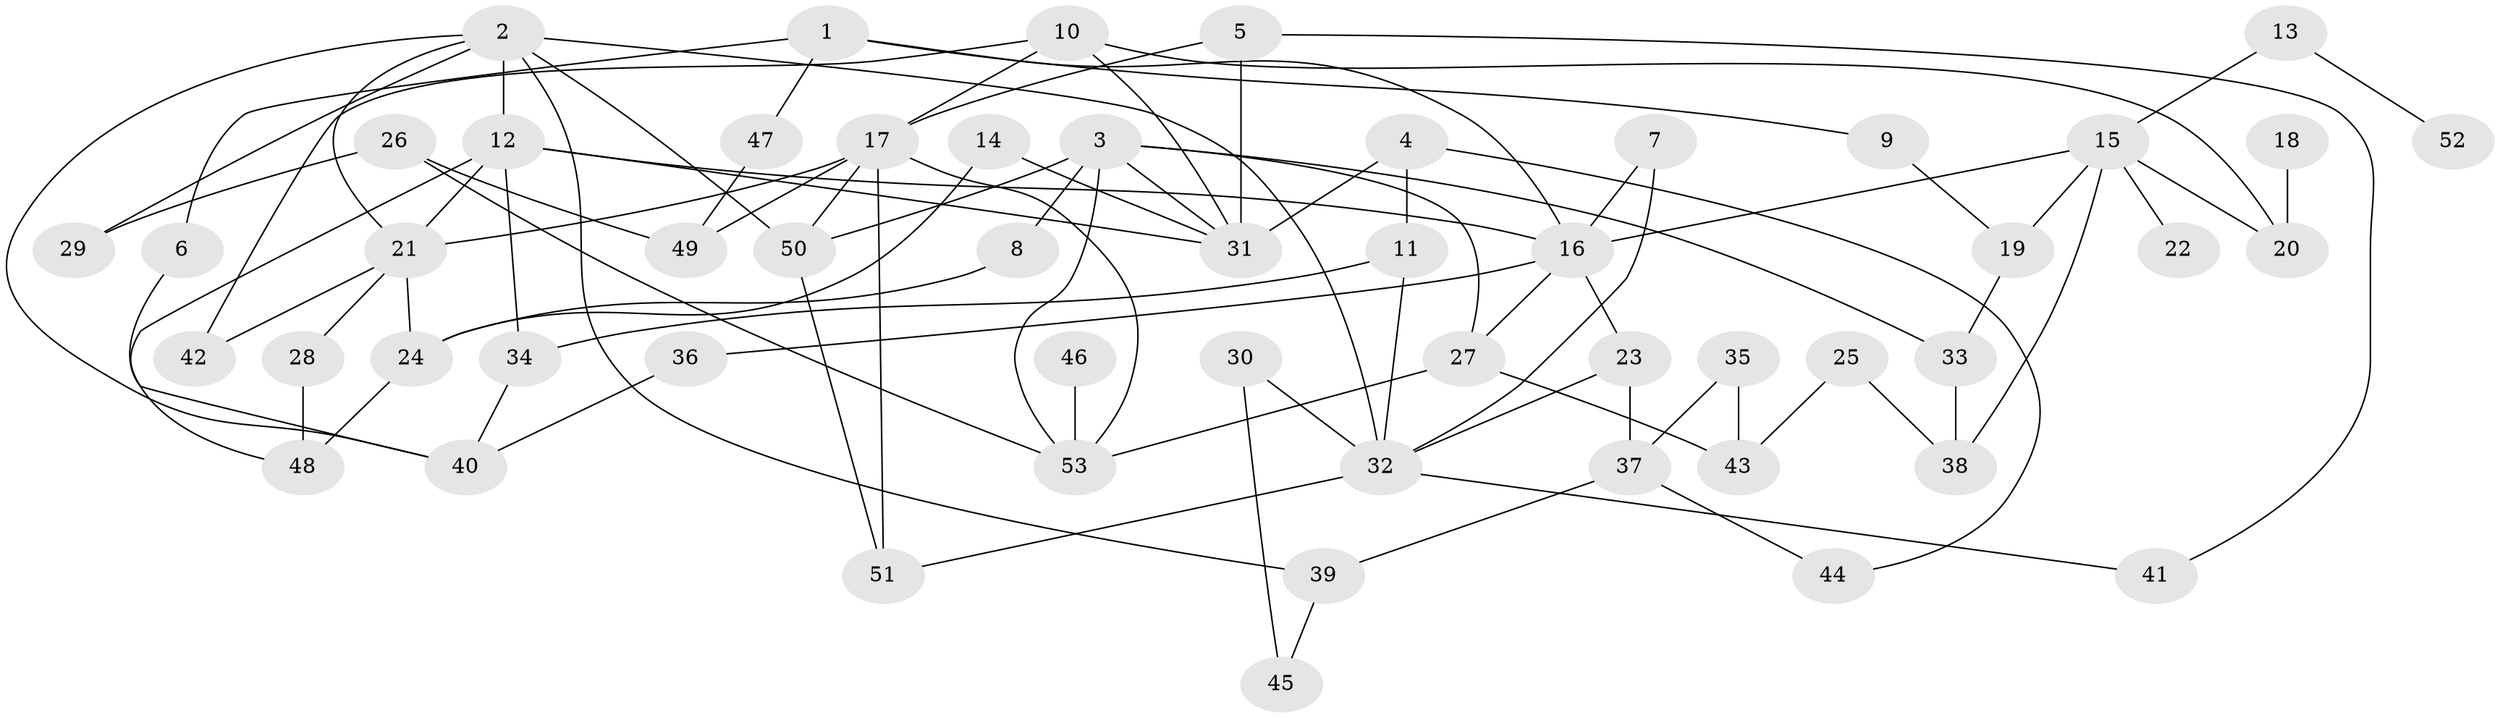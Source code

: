 // original degree distribution, {8: 0.01904761904761905, 5: 0.08571428571428572, 4: 0.14285714285714285, 3: 0.1619047619047619, 6: 0.009523809523809525, 2: 0.3333333333333333, 9: 0.009523809523809525, 1: 0.23809523809523808}
// Generated by graph-tools (version 1.1) at 2025/01/03/09/25 03:01:02]
// undirected, 53 vertices, 87 edges
graph export_dot {
graph [start="1"]
  node [color=gray90,style=filled];
  1;
  2;
  3;
  4;
  5;
  6;
  7;
  8;
  9;
  10;
  11;
  12;
  13;
  14;
  15;
  16;
  17;
  18;
  19;
  20;
  21;
  22;
  23;
  24;
  25;
  26;
  27;
  28;
  29;
  30;
  31;
  32;
  33;
  34;
  35;
  36;
  37;
  38;
  39;
  40;
  41;
  42;
  43;
  44;
  45;
  46;
  47;
  48;
  49;
  50;
  51;
  52;
  53;
  1 -- 6 [weight=1.0];
  1 -- 9 [weight=1.0];
  1 -- 16 [weight=1.0];
  1 -- 47 [weight=1.0];
  2 -- 12 [weight=1.0];
  2 -- 21 [weight=1.0];
  2 -- 29 [weight=1.0];
  2 -- 32 [weight=1.0];
  2 -- 39 [weight=1.0];
  2 -- 40 [weight=1.0];
  2 -- 50 [weight=1.0];
  3 -- 8 [weight=1.0];
  3 -- 27 [weight=1.0];
  3 -- 31 [weight=1.0];
  3 -- 33 [weight=1.0];
  3 -- 50 [weight=1.0];
  3 -- 53 [weight=1.0];
  4 -- 11 [weight=1.0];
  4 -- 31 [weight=2.0];
  4 -- 44 [weight=1.0];
  5 -- 17 [weight=1.0];
  5 -- 31 [weight=1.0];
  5 -- 41 [weight=1.0];
  6 -- 40 [weight=1.0];
  7 -- 16 [weight=1.0];
  7 -- 32 [weight=1.0];
  8 -- 24 [weight=1.0];
  9 -- 19 [weight=1.0];
  10 -- 17 [weight=1.0];
  10 -- 20 [weight=1.0];
  10 -- 31 [weight=1.0];
  10 -- 42 [weight=1.0];
  11 -- 32 [weight=1.0];
  11 -- 34 [weight=1.0];
  12 -- 16 [weight=1.0];
  12 -- 21 [weight=1.0];
  12 -- 31 [weight=1.0];
  12 -- 34 [weight=1.0];
  12 -- 48 [weight=1.0];
  13 -- 15 [weight=1.0];
  13 -- 52 [weight=1.0];
  14 -- 24 [weight=1.0];
  14 -- 31 [weight=1.0];
  15 -- 16 [weight=1.0];
  15 -- 19 [weight=1.0];
  15 -- 20 [weight=1.0];
  15 -- 22 [weight=1.0];
  15 -- 38 [weight=1.0];
  16 -- 23 [weight=1.0];
  16 -- 27 [weight=1.0];
  16 -- 36 [weight=1.0];
  17 -- 21 [weight=1.0];
  17 -- 49 [weight=1.0];
  17 -- 50 [weight=1.0];
  17 -- 51 [weight=1.0];
  17 -- 53 [weight=1.0];
  18 -- 20 [weight=1.0];
  19 -- 33 [weight=1.0];
  21 -- 24 [weight=1.0];
  21 -- 28 [weight=1.0];
  21 -- 42 [weight=1.0];
  23 -- 32 [weight=1.0];
  23 -- 37 [weight=1.0];
  24 -- 48 [weight=1.0];
  25 -- 38 [weight=1.0];
  25 -- 43 [weight=1.0];
  26 -- 29 [weight=1.0];
  26 -- 49 [weight=1.0];
  26 -- 53 [weight=1.0];
  27 -- 43 [weight=1.0];
  27 -- 53 [weight=1.0];
  28 -- 48 [weight=1.0];
  30 -- 32 [weight=1.0];
  30 -- 45 [weight=1.0];
  32 -- 41 [weight=1.0];
  32 -- 51 [weight=1.0];
  33 -- 38 [weight=1.0];
  34 -- 40 [weight=1.0];
  35 -- 37 [weight=1.0];
  35 -- 43 [weight=1.0];
  36 -- 40 [weight=1.0];
  37 -- 39 [weight=1.0];
  37 -- 44 [weight=1.0];
  39 -- 45 [weight=1.0];
  46 -- 53 [weight=1.0];
  47 -- 49 [weight=1.0];
  50 -- 51 [weight=1.0];
}
